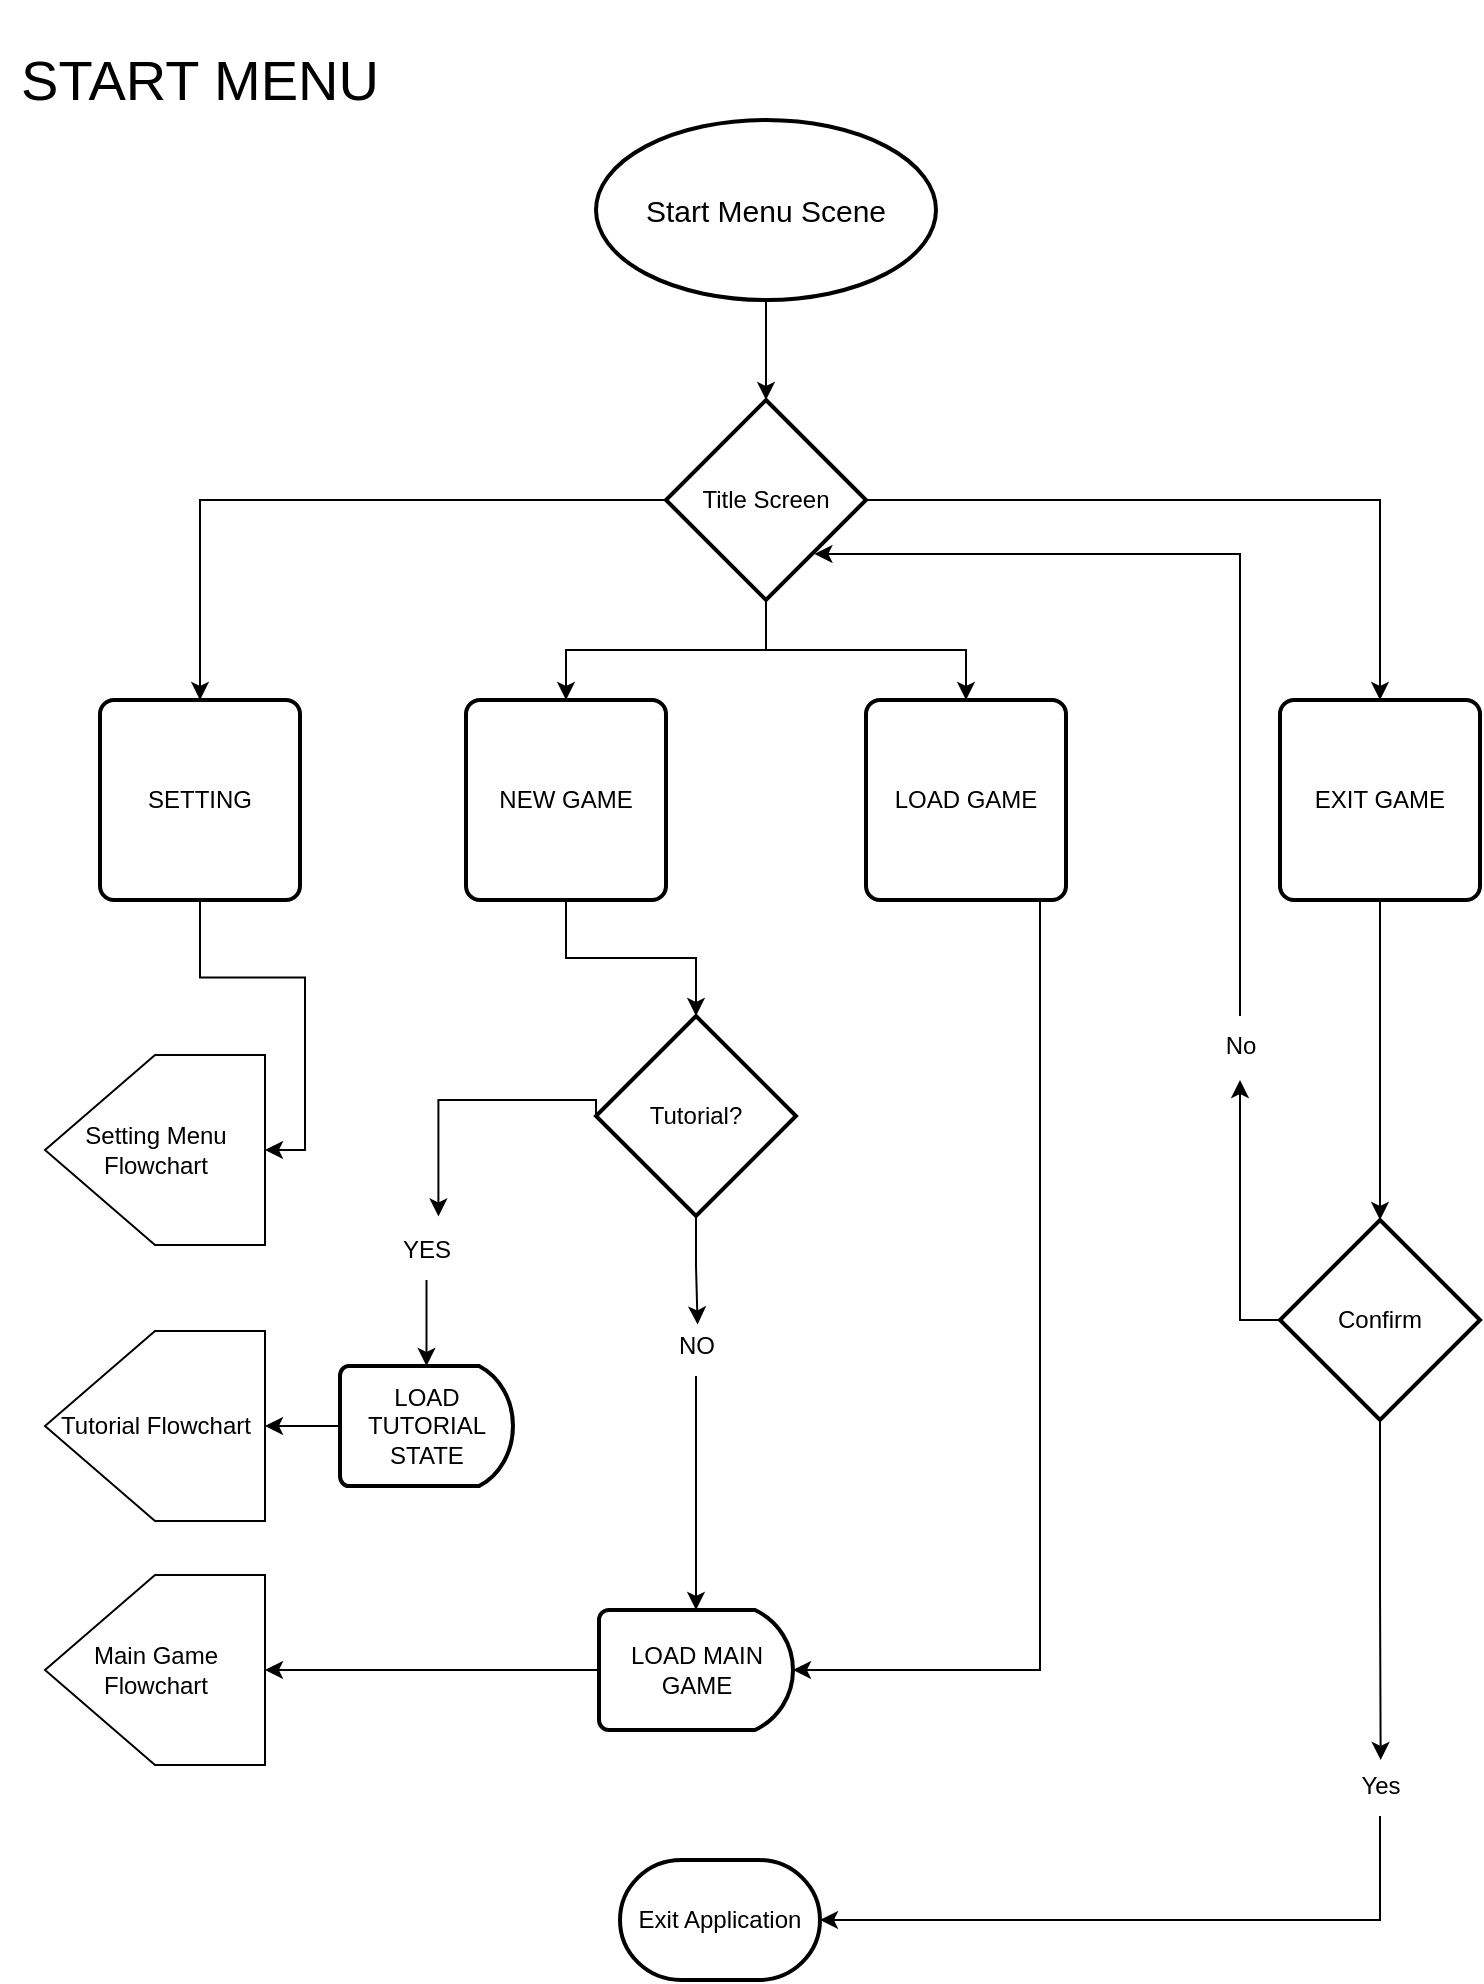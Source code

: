 <mxfile version="28.1.1">
  <diagram name="Page-1" id="Dim2un99oAZnUDNCvWwE">
    <mxGraphModel dx="1001" dy="586" grid="1" gridSize="10" guides="1" tooltips="1" connect="1" arrows="1" fold="1" page="1" pageScale="1" pageWidth="827" pageHeight="1169" background="#ffffff" math="0" shadow="0">
      <root>
        <mxCell id="0" />
        <mxCell id="1" parent="0" />
        <mxCell id="8SrGArW3qfMzpDf_6zBt-3" value="&lt;span style=&quot;font-size: 28px;&quot;&gt;START MENU&lt;/span&gt;" style="text;html=1;align=center;verticalAlign=middle;whiteSpace=wrap;rounded=0;" vertex="1" parent="1">
          <mxGeometry x="30" y="30" width="200" height="80" as="geometry" />
        </mxCell>
        <mxCell id="8SrGArW3qfMzpDf_6zBt-4" value="&lt;font style=&quot;font-size: 15px;&quot;&gt;Start Menu Scene&lt;/font&gt;" style="strokeWidth=2;html=1;shape=mxgraph.flowchart.start_1;whiteSpace=wrap;" vertex="1" parent="1">
          <mxGeometry x="328" y="90" width="170" height="90" as="geometry" />
        </mxCell>
        <mxCell id="8SrGArW3qfMzpDf_6zBt-12" style="edgeStyle=orthogonalEdgeStyle;rounded=0;orthogonalLoop=1;jettySize=auto;html=1;exitX=1;exitY=0.5;exitDx=0;exitDy=0;exitPerimeter=0;entryX=0.5;entryY=0;entryDx=0;entryDy=0;" edge="1" parent="1" source="8SrGArW3qfMzpDf_6zBt-6" target="8SrGArW3qfMzpDf_6zBt-11">
          <mxGeometry relative="1" as="geometry" />
        </mxCell>
        <mxCell id="8SrGArW3qfMzpDf_6zBt-13" style="edgeStyle=orthogonalEdgeStyle;rounded=0;orthogonalLoop=1;jettySize=auto;html=1;exitX=0;exitY=0.5;exitDx=0;exitDy=0;exitPerimeter=0;entryX=0.5;entryY=0;entryDx=0;entryDy=0;" edge="1" parent="1" source="8SrGArW3qfMzpDf_6zBt-6" target="8SrGArW3qfMzpDf_6zBt-9">
          <mxGeometry relative="1" as="geometry" />
        </mxCell>
        <mxCell id="8SrGArW3qfMzpDf_6zBt-37" style="edgeStyle=orthogonalEdgeStyle;rounded=0;orthogonalLoop=1;jettySize=auto;html=1;" edge="1" parent="1" source="8SrGArW3qfMzpDf_6zBt-6" target="8SrGArW3qfMzpDf_6zBt-10">
          <mxGeometry relative="1" as="geometry" />
        </mxCell>
        <mxCell id="8SrGArW3qfMzpDf_6zBt-38" style="edgeStyle=orthogonalEdgeStyle;rounded=0;orthogonalLoop=1;jettySize=auto;html=1;exitX=0.5;exitY=1;exitDx=0;exitDy=0;exitPerimeter=0;entryX=0.5;entryY=0;entryDx=0;entryDy=0;" edge="1" parent="1" source="8SrGArW3qfMzpDf_6zBt-6" target="8SrGArW3qfMzpDf_6zBt-35">
          <mxGeometry relative="1" as="geometry" />
        </mxCell>
        <mxCell id="8SrGArW3qfMzpDf_6zBt-6" value="Title Screen" style="strokeWidth=2;html=1;shape=mxgraph.flowchart.decision;whiteSpace=wrap;" vertex="1" parent="1">
          <mxGeometry x="363" y="230" width="100" height="100" as="geometry" />
        </mxCell>
        <mxCell id="8SrGArW3qfMzpDf_6zBt-7" style="edgeStyle=orthogonalEdgeStyle;rounded=0;orthogonalLoop=1;jettySize=auto;html=1;exitX=0.5;exitY=1;exitDx=0;exitDy=0;exitPerimeter=0;entryX=0.5;entryY=0;entryDx=0;entryDy=0;entryPerimeter=0;" edge="1" parent="1" source="8SrGArW3qfMzpDf_6zBt-4" target="8SrGArW3qfMzpDf_6zBt-6">
          <mxGeometry relative="1" as="geometry" />
        </mxCell>
        <mxCell id="8SrGArW3qfMzpDf_6zBt-16" style="edgeStyle=orthogonalEdgeStyle;rounded=0;orthogonalLoop=1;jettySize=auto;html=1;exitX=0.5;exitY=1;exitDx=0;exitDy=0;entryX=0.5;entryY=0;entryDx=0;entryDy=0;" edge="1" parent="1" source="8SrGArW3qfMzpDf_6zBt-9" target="8SrGArW3qfMzpDf_6zBt-15">
          <mxGeometry relative="1" as="geometry" />
        </mxCell>
        <mxCell id="8SrGArW3qfMzpDf_6zBt-9" value="SETTING" style="rounded=1;whiteSpace=wrap;html=1;absoluteArcSize=1;arcSize=14;strokeWidth=2;" vertex="1" parent="1">
          <mxGeometry x="80" y="380" width="100" height="100" as="geometry" />
        </mxCell>
        <mxCell id="8SrGArW3qfMzpDf_6zBt-10" value="NEW GAME" style="rounded=1;whiteSpace=wrap;html=1;absoluteArcSize=1;arcSize=14;strokeWidth=2;direction=south;" vertex="1" parent="1">
          <mxGeometry x="263" y="380" width="100" height="100" as="geometry" />
        </mxCell>
        <mxCell id="8SrGArW3qfMzpDf_6zBt-11" value="EXIT GAME" style="rounded=1;whiteSpace=wrap;html=1;absoluteArcSize=1;arcSize=14;strokeWidth=2;" vertex="1" parent="1">
          <mxGeometry x="670" y="380" width="100" height="100" as="geometry" />
        </mxCell>
        <mxCell id="8SrGArW3qfMzpDf_6zBt-15" value="Setting Menu Flowchart" style="verticalLabelPosition=middle;verticalAlign=middle;shape=offPageConnector;rounded=0;size=0.5;labelPosition=center;align=center;rotation=90;html=1;whiteSpace=wrap;horizontal=0;" vertex="1" parent="1">
          <mxGeometry x="60" y="550" width="95" height="110" as="geometry" />
        </mxCell>
        <mxCell id="8SrGArW3qfMzpDf_6zBt-20" value="Exit Application" style="strokeWidth=2;html=1;shape=mxgraph.flowchart.terminator;whiteSpace=wrap;" vertex="1" parent="1">
          <mxGeometry x="340" y="960" width="100" height="60" as="geometry" />
        </mxCell>
        <mxCell id="8SrGArW3qfMzpDf_6zBt-24" style="edgeStyle=orthogonalEdgeStyle;rounded=0;orthogonalLoop=1;jettySize=auto;html=1;exitX=0.5;exitY=1;exitDx=0;exitDy=0;exitPerimeter=0;" edge="1" parent="1" source="8SrGArW3qfMzpDf_6zBt-22">
          <mxGeometry relative="1" as="geometry">
            <mxPoint x="720.333" y="910" as="targetPoint" />
          </mxGeometry>
        </mxCell>
        <mxCell id="8SrGArW3qfMzpDf_6zBt-28" style="edgeStyle=orthogonalEdgeStyle;rounded=0;orthogonalLoop=1;jettySize=auto;html=1;exitX=0;exitY=0.5;exitDx=0;exitDy=0;exitPerimeter=0;" edge="1" parent="1" source="8SrGArW3qfMzpDf_6zBt-22">
          <mxGeometry relative="1" as="geometry">
            <mxPoint x="650" y="570" as="targetPoint" />
          </mxGeometry>
        </mxCell>
        <mxCell id="8SrGArW3qfMzpDf_6zBt-22" value="Confirm" style="strokeWidth=2;html=1;shape=mxgraph.flowchart.decision;whiteSpace=wrap;" vertex="1" parent="1">
          <mxGeometry x="670" y="640" width="100" height="100" as="geometry" />
        </mxCell>
        <mxCell id="8SrGArW3qfMzpDf_6zBt-23" style="edgeStyle=orthogonalEdgeStyle;rounded=0;orthogonalLoop=1;jettySize=auto;html=1;exitX=0.5;exitY=1;exitDx=0;exitDy=0;entryX=0.5;entryY=0;entryDx=0;entryDy=0;entryPerimeter=0;" edge="1" parent="1" source="8SrGArW3qfMzpDf_6zBt-11" target="8SrGArW3qfMzpDf_6zBt-22">
          <mxGeometry relative="1" as="geometry" />
        </mxCell>
        <mxCell id="8SrGArW3qfMzpDf_6zBt-25" value="Yes" style="text;html=1;align=center;verticalAlign=middle;resizable=0;points=[];autosize=1;strokeColor=none;fillColor=none;" vertex="1" parent="1">
          <mxGeometry x="700" y="908" width="40" height="30" as="geometry" />
        </mxCell>
        <mxCell id="8SrGArW3qfMzpDf_6zBt-27" style="edgeStyle=orthogonalEdgeStyle;rounded=0;orthogonalLoop=1;jettySize=auto;html=1;entryX=1;entryY=0.5;entryDx=0;entryDy=0;entryPerimeter=0;" edge="1" parent="1" source="8SrGArW3qfMzpDf_6zBt-25" target="8SrGArW3qfMzpDf_6zBt-20">
          <mxGeometry relative="1" as="geometry">
            <Array as="points">
              <mxPoint x="720" y="990" />
            </Array>
          </mxGeometry>
        </mxCell>
        <mxCell id="8SrGArW3qfMzpDf_6zBt-29" value="No" style="text;html=1;align=center;verticalAlign=middle;resizable=0;points=[];autosize=1;strokeColor=none;fillColor=none;" vertex="1" parent="1">
          <mxGeometry x="630" y="538" width="40" height="30" as="geometry" />
        </mxCell>
        <mxCell id="8SrGArW3qfMzpDf_6zBt-34" style="edgeStyle=orthogonalEdgeStyle;rounded=0;orthogonalLoop=1;jettySize=auto;html=1;entryX=0.742;entryY=0.77;entryDx=0;entryDy=0;entryPerimeter=0;" edge="1" parent="1" source="8SrGArW3qfMzpDf_6zBt-29" target="8SrGArW3qfMzpDf_6zBt-6">
          <mxGeometry relative="1" as="geometry">
            <Array as="points">
              <mxPoint x="650" y="307" />
            </Array>
          </mxGeometry>
        </mxCell>
        <mxCell id="8SrGArW3qfMzpDf_6zBt-35" value="LOAD GAME" style="rounded=1;whiteSpace=wrap;html=1;absoluteArcSize=1;arcSize=14;strokeWidth=2;" vertex="1" parent="1">
          <mxGeometry x="463" y="380" width="100" height="100" as="geometry" />
        </mxCell>
        <mxCell id="8SrGArW3qfMzpDf_6zBt-59" style="edgeStyle=orthogonalEdgeStyle;rounded=0;orthogonalLoop=1;jettySize=auto;html=1;entryX=0.5;entryY=0;entryDx=0;entryDy=0;" edge="1" parent="1" source="8SrGArW3qfMzpDf_6zBt-39" target="8SrGArW3qfMzpDf_6zBt-51">
          <mxGeometry relative="1" as="geometry" />
        </mxCell>
        <mxCell id="8SrGArW3qfMzpDf_6zBt-39" value="LOAD MAIN GAME" style="strokeWidth=2;html=1;shape=mxgraph.flowchart.delay;whiteSpace=wrap;" vertex="1" parent="1">
          <mxGeometry x="329.5" y="835" width="97" height="60" as="geometry" />
        </mxCell>
        <mxCell id="8SrGArW3qfMzpDf_6zBt-42" style="edgeStyle=orthogonalEdgeStyle;rounded=0;orthogonalLoop=1;jettySize=auto;html=1;entryX=1;entryY=0.5;entryDx=0;entryDy=0;entryPerimeter=0;" edge="1" parent="1" source="8SrGArW3qfMzpDf_6zBt-35" target="8SrGArW3qfMzpDf_6zBt-39">
          <mxGeometry relative="1" as="geometry">
            <Array as="points">
              <mxPoint x="550" y="865" />
            </Array>
          </mxGeometry>
        </mxCell>
        <mxCell id="8SrGArW3qfMzpDf_6zBt-45" style="edgeStyle=orthogonalEdgeStyle;rounded=0;orthogonalLoop=1;jettySize=auto;html=1;entryX=0.52;entryY=0.14;entryDx=0;entryDy=0;entryPerimeter=0;" edge="1" parent="1" source="8SrGArW3qfMzpDf_6zBt-43" target="8SrGArW3qfMzpDf_6zBt-48">
          <mxGeometry relative="1" as="geometry">
            <mxPoint x="313" y="690" as="targetPoint" />
          </mxGeometry>
        </mxCell>
        <mxCell id="8SrGArW3qfMzpDf_6zBt-53" style="edgeStyle=orthogonalEdgeStyle;rounded=0;orthogonalLoop=1;jettySize=auto;html=1;exitX=0;exitY=0.5;exitDx=0;exitDy=0;exitPerimeter=0;entryX=0.619;entryY=-0.06;entryDx=0;entryDy=0;entryPerimeter=0;" edge="1" parent="1" source="8SrGArW3qfMzpDf_6zBt-43" target="8SrGArW3qfMzpDf_6zBt-55">
          <mxGeometry relative="1" as="geometry">
            <mxPoint x="240" y="640" as="targetPoint" />
            <Array as="points">
              <mxPoint x="328" y="580" />
              <mxPoint x="249" y="580" />
            </Array>
          </mxGeometry>
        </mxCell>
        <mxCell id="8SrGArW3qfMzpDf_6zBt-43" value="Tutorial?" style="strokeWidth=2;html=1;shape=mxgraph.flowchart.decision;whiteSpace=wrap;" vertex="1" parent="1">
          <mxGeometry x="328" y="538" width="100" height="100" as="geometry" />
        </mxCell>
        <mxCell id="8SrGArW3qfMzpDf_6zBt-44" style="edgeStyle=orthogonalEdgeStyle;rounded=0;orthogonalLoop=1;jettySize=auto;html=1;exitX=1;exitY=0.5;exitDx=0;exitDy=0;entryX=0.5;entryY=0;entryDx=0;entryDy=0;entryPerimeter=0;" edge="1" parent="1" source="8SrGArW3qfMzpDf_6zBt-10" target="8SrGArW3qfMzpDf_6zBt-43">
          <mxGeometry relative="1" as="geometry" />
        </mxCell>
        <mxCell id="8SrGArW3qfMzpDf_6zBt-48" value="NO" style="text;html=1;align=center;verticalAlign=middle;resizable=0;points=[];autosize=1;strokeColor=none;fillColor=none;" vertex="1" parent="1">
          <mxGeometry x="358" y="688" width="40" height="30" as="geometry" />
        </mxCell>
        <mxCell id="8SrGArW3qfMzpDf_6zBt-49" style="edgeStyle=orthogonalEdgeStyle;rounded=0;orthogonalLoop=1;jettySize=auto;html=1;entryX=0.5;entryY=0;entryDx=0;entryDy=0;entryPerimeter=0;" edge="1" parent="1" source="8SrGArW3qfMzpDf_6zBt-48" target="8SrGArW3qfMzpDf_6zBt-39">
          <mxGeometry relative="1" as="geometry" />
        </mxCell>
        <mxCell id="8SrGArW3qfMzpDf_6zBt-50" value="Tutorial Flowchart" style="verticalLabelPosition=middle;verticalAlign=middle;shape=offPageConnector;rounded=0;size=0.5;labelPosition=center;align=center;rotation=90;html=1;whiteSpace=wrap;horizontal=0;" vertex="1" parent="1">
          <mxGeometry x="60" y="688" width="95" height="110" as="geometry" />
        </mxCell>
        <mxCell id="8SrGArW3qfMzpDf_6zBt-51" value="Main Game Flowchart" style="verticalLabelPosition=middle;verticalAlign=middle;shape=offPageConnector;rounded=0;size=0.5;labelPosition=center;align=center;rotation=90;html=1;whiteSpace=wrap;horizontal=0;" vertex="1" parent="1">
          <mxGeometry x="60" y="810" width="95" height="110" as="geometry" />
        </mxCell>
        <mxCell id="8SrGArW3qfMzpDf_6zBt-58" style="edgeStyle=orthogonalEdgeStyle;rounded=0;orthogonalLoop=1;jettySize=auto;html=1;entryX=0.5;entryY=0;entryDx=0;entryDy=0;" edge="1" parent="1" source="8SrGArW3qfMzpDf_6zBt-52" target="8SrGArW3qfMzpDf_6zBt-50">
          <mxGeometry relative="1" as="geometry" />
        </mxCell>
        <mxCell id="8SrGArW3qfMzpDf_6zBt-52" value="LOAD TUTORIAL STATE" style="strokeWidth=2;html=1;shape=mxgraph.flowchart.delay;whiteSpace=wrap;" vertex="1" parent="1">
          <mxGeometry x="200" y="713" width="86.5" height="60" as="geometry" />
        </mxCell>
        <mxCell id="8SrGArW3qfMzpDf_6zBt-55" value="YES" style="text;html=1;align=center;verticalAlign=middle;resizable=0;points=[];autosize=1;strokeColor=none;fillColor=none;" vertex="1" parent="1">
          <mxGeometry x="218.25" y="640" width="50" height="30" as="geometry" />
        </mxCell>
        <mxCell id="8SrGArW3qfMzpDf_6zBt-57" style="edgeStyle=orthogonalEdgeStyle;rounded=0;orthogonalLoop=1;jettySize=auto;html=1;entryX=0.5;entryY=0;entryDx=0;entryDy=0;entryPerimeter=0;" edge="1" parent="1" source="8SrGArW3qfMzpDf_6zBt-55" target="8SrGArW3qfMzpDf_6zBt-52">
          <mxGeometry relative="1" as="geometry" />
        </mxCell>
      </root>
    </mxGraphModel>
  </diagram>
</mxfile>
